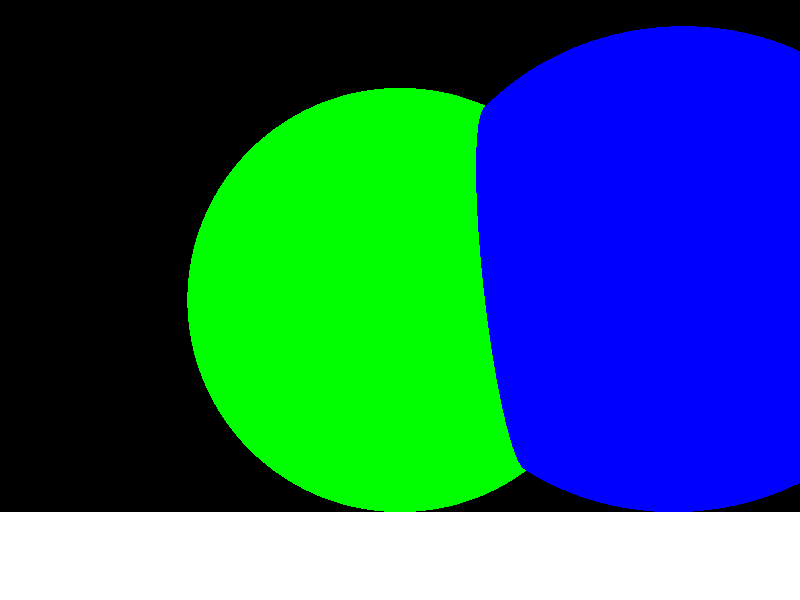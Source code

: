 #include "colors.inc"

union{            
    sphere{<0,10,0> 10 texture{pigment{color Green}}}
    sphere{<10,10,5> 10 texture{pigment{color Blue}}}
}            
camera {
    location<20,0,-20>
    look_at<0,10,0>
}
light_source {
    <40,80,-4>
    color rgb <1,1,1>
}             
plane { //Floor
    <0,1,0>, -2 //Normal and distance
    texture {
        pigment {    
            color rgb <1, 1, 1>
        }
    }
}